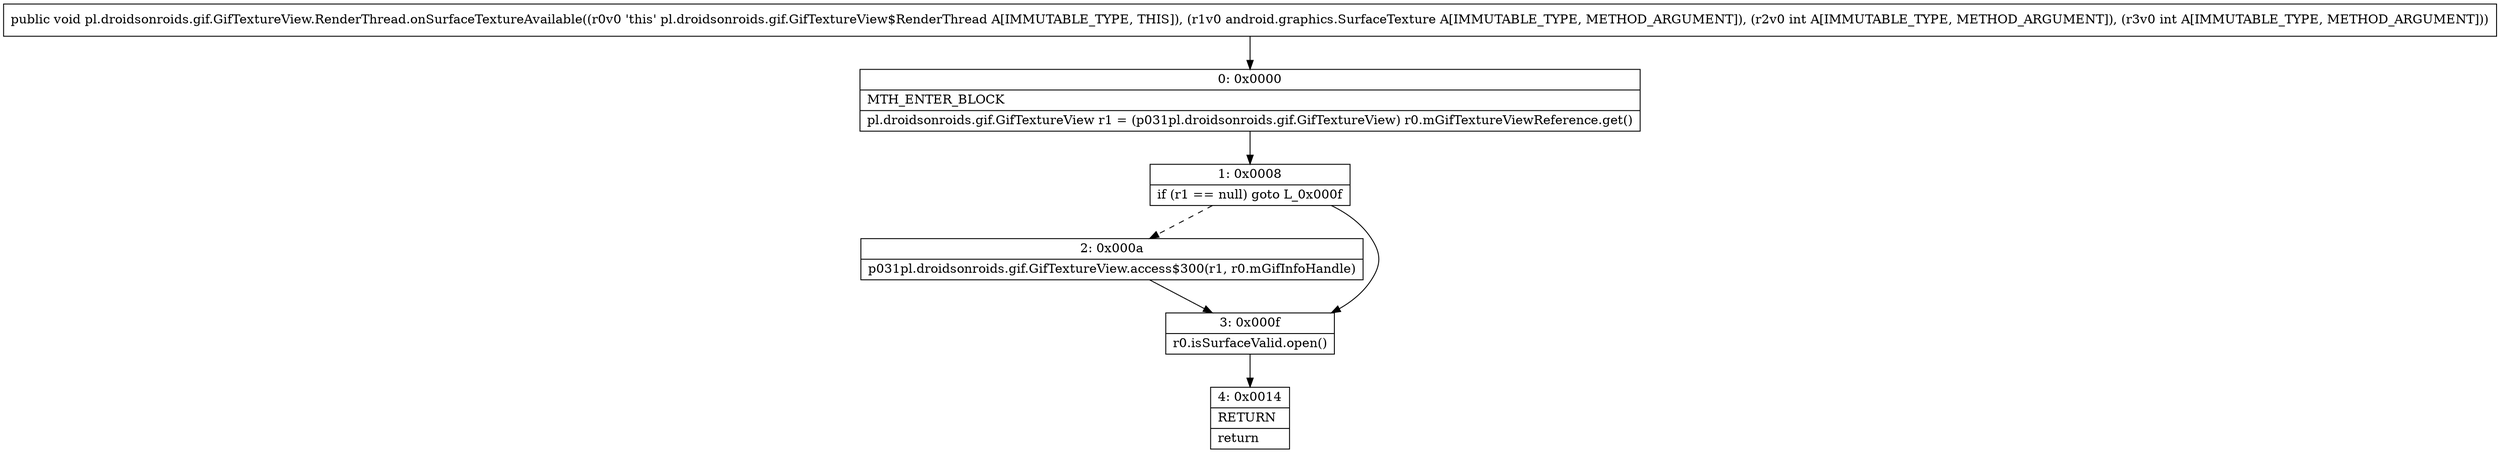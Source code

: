 digraph "CFG forpl.droidsonroids.gif.GifTextureView.RenderThread.onSurfaceTextureAvailable(Landroid\/graphics\/SurfaceTexture;II)V" {
Node_0 [shape=record,label="{0\:\ 0x0000|MTH_ENTER_BLOCK\l|pl.droidsonroids.gif.GifTextureView r1 = (p031pl.droidsonroids.gif.GifTextureView) r0.mGifTextureViewReference.get()\l}"];
Node_1 [shape=record,label="{1\:\ 0x0008|if (r1 == null) goto L_0x000f\l}"];
Node_2 [shape=record,label="{2\:\ 0x000a|p031pl.droidsonroids.gif.GifTextureView.access$300(r1, r0.mGifInfoHandle)\l}"];
Node_3 [shape=record,label="{3\:\ 0x000f|r0.isSurfaceValid.open()\l}"];
Node_4 [shape=record,label="{4\:\ 0x0014|RETURN\l|return\l}"];
MethodNode[shape=record,label="{public void pl.droidsonroids.gif.GifTextureView.RenderThread.onSurfaceTextureAvailable((r0v0 'this' pl.droidsonroids.gif.GifTextureView$RenderThread A[IMMUTABLE_TYPE, THIS]), (r1v0 android.graphics.SurfaceTexture A[IMMUTABLE_TYPE, METHOD_ARGUMENT]), (r2v0 int A[IMMUTABLE_TYPE, METHOD_ARGUMENT]), (r3v0 int A[IMMUTABLE_TYPE, METHOD_ARGUMENT])) }"];
MethodNode -> Node_0;
Node_0 -> Node_1;
Node_1 -> Node_2[style=dashed];
Node_1 -> Node_3;
Node_2 -> Node_3;
Node_3 -> Node_4;
}

